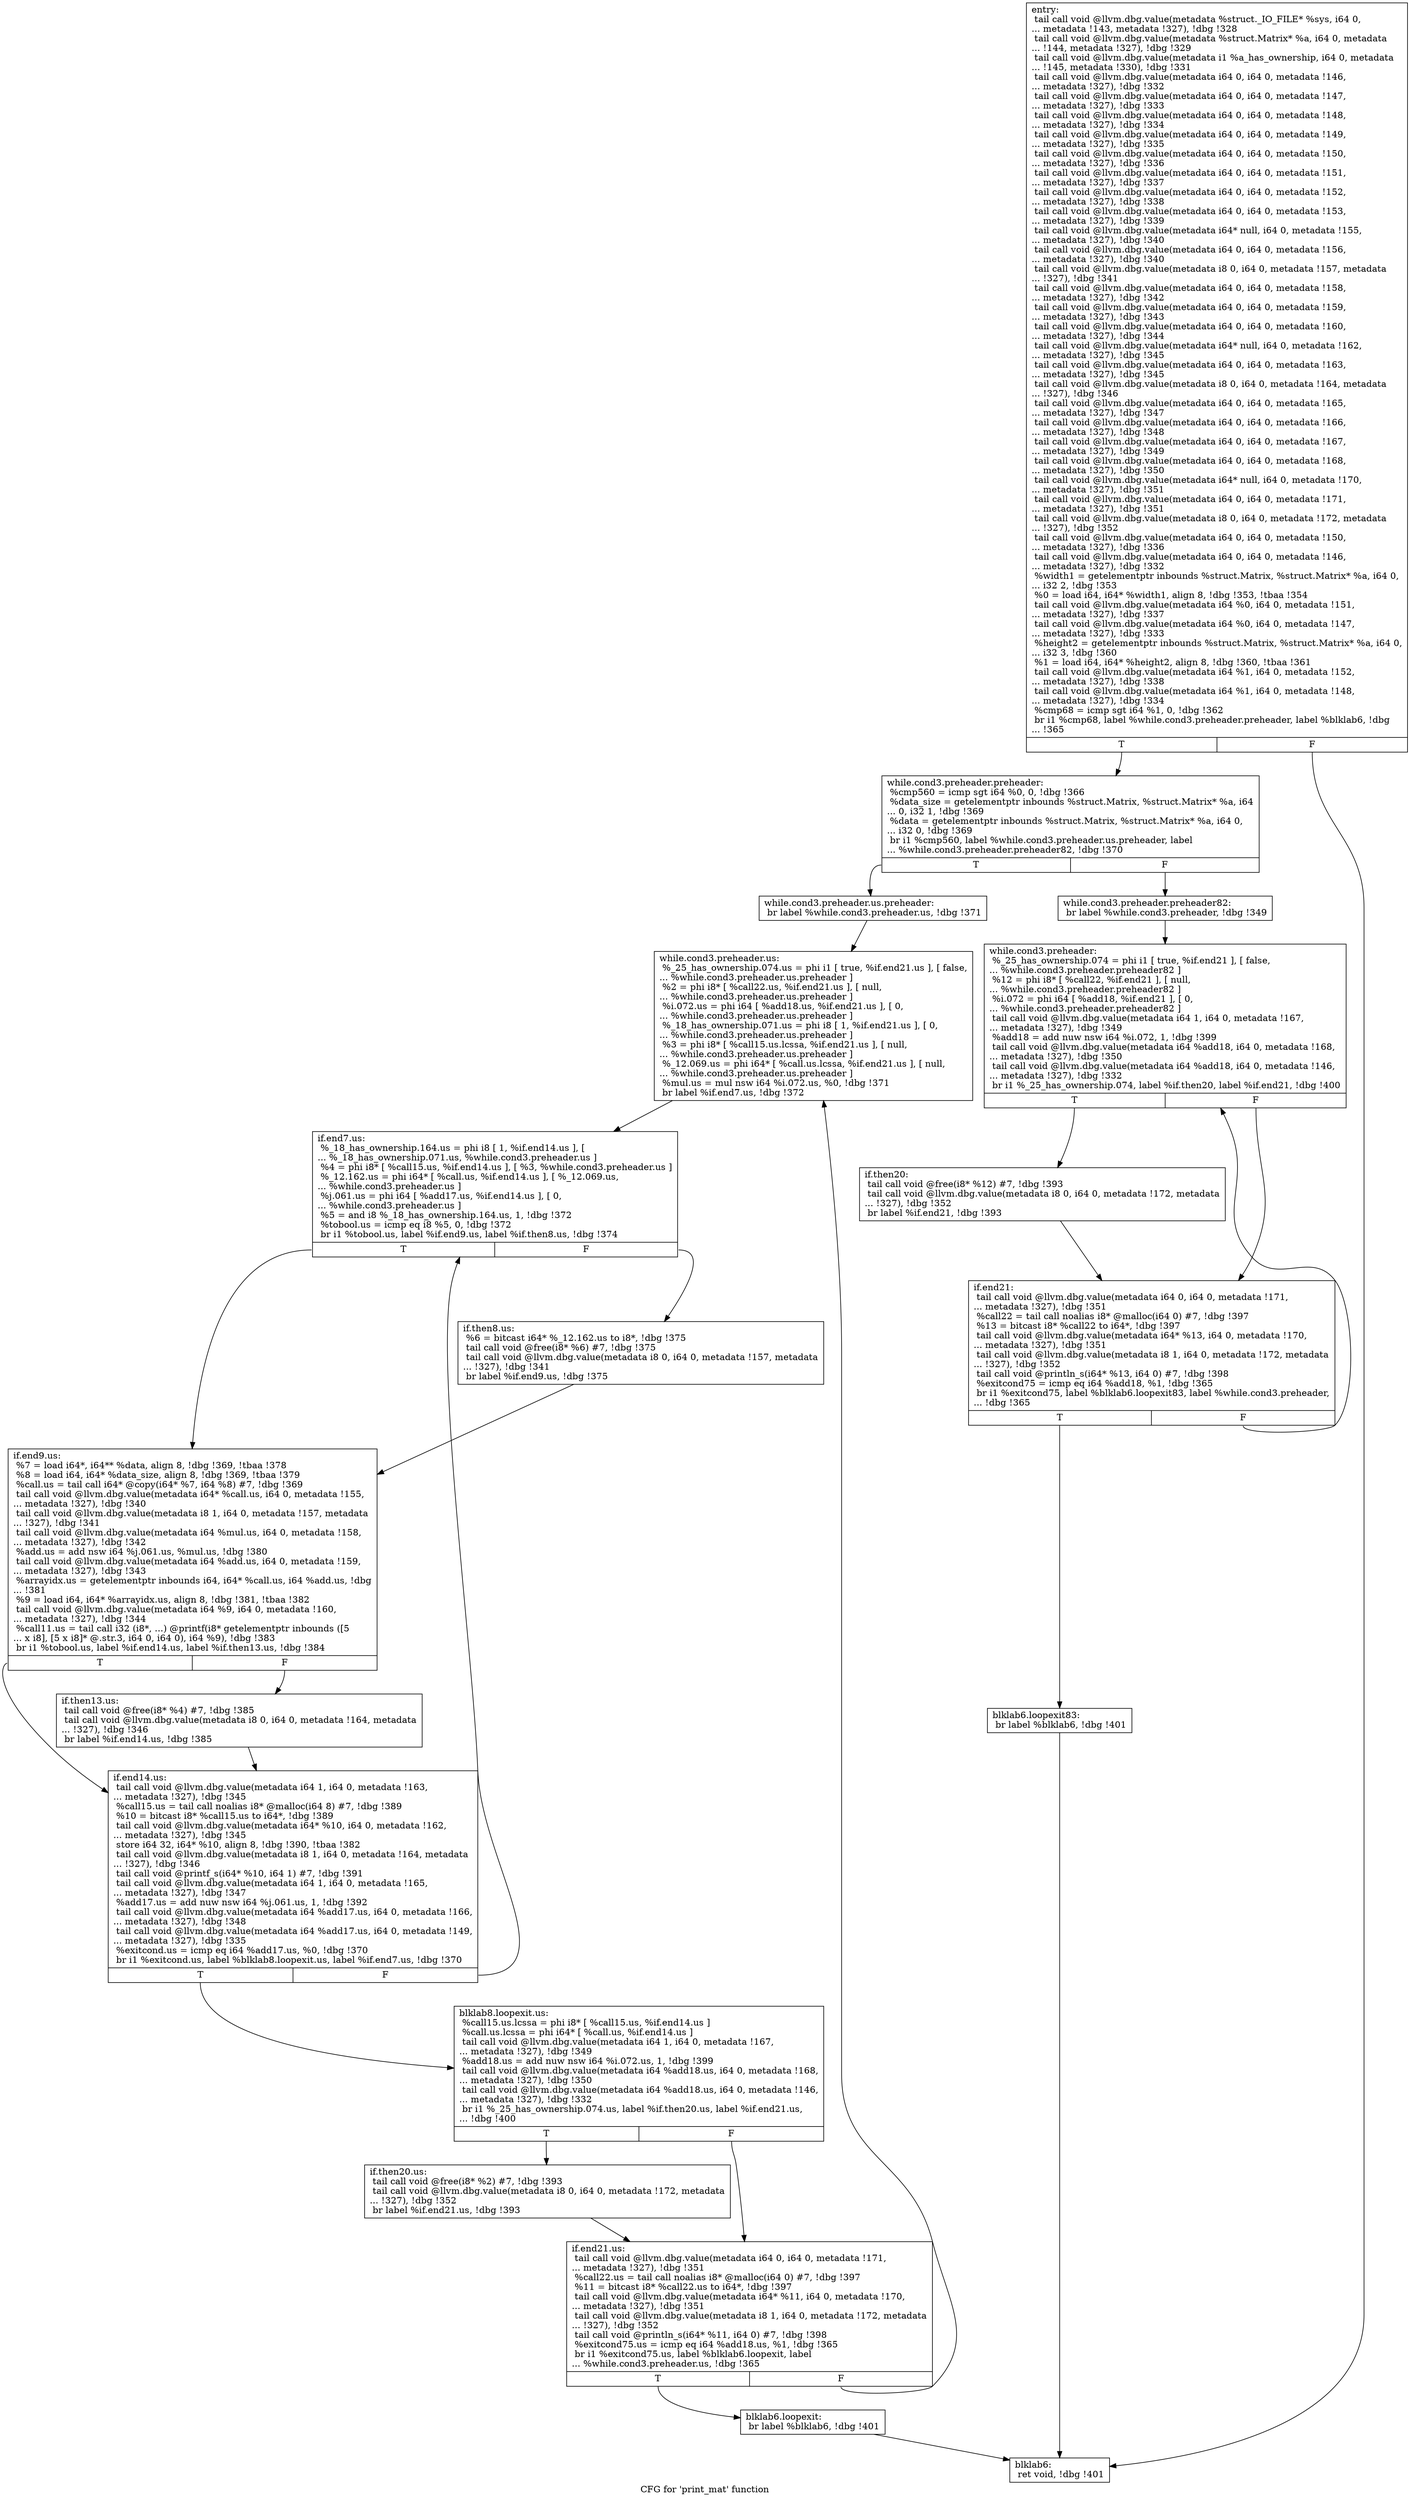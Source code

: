 digraph "CFG for 'print_mat' function" {
	label="CFG for 'print_mat' function";

	Node0x523ac20 [shape=record,label="{entry:\l  tail call void @llvm.dbg.value(metadata %struct._IO_FILE* %sys, i64 0,\l... metadata !143, metadata !327), !dbg !328\l  tail call void @llvm.dbg.value(metadata %struct.Matrix* %a, i64 0, metadata\l... !144, metadata !327), !dbg !329\l  tail call void @llvm.dbg.value(metadata i1 %a_has_ownership, i64 0, metadata\l... !145, metadata !330), !dbg !331\l  tail call void @llvm.dbg.value(metadata i64 0, i64 0, metadata !146,\l... metadata !327), !dbg !332\l  tail call void @llvm.dbg.value(metadata i64 0, i64 0, metadata !147,\l... metadata !327), !dbg !333\l  tail call void @llvm.dbg.value(metadata i64 0, i64 0, metadata !148,\l... metadata !327), !dbg !334\l  tail call void @llvm.dbg.value(metadata i64 0, i64 0, metadata !149,\l... metadata !327), !dbg !335\l  tail call void @llvm.dbg.value(metadata i64 0, i64 0, metadata !150,\l... metadata !327), !dbg !336\l  tail call void @llvm.dbg.value(metadata i64 0, i64 0, metadata !151,\l... metadata !327), !dbg !337\l  tail call void @llvm.dbg.value(metadata i64 0, i64 0, metadata !152,\l... metadata !327), !dbg !338\l  tail call void @llvm.dbg.value(metadata i64 0, i64 0, metadata !153,\l... metadata !327), !dbg !339\l  tail call void @llvm.dbg.value(metadata i64* null, i64 0, metadata !155,\l... metadata !327), !dbg !340\l  tail call void @llvm.dbg.value(metadata i64 0, i64 0, metadata !156,\l... metadata !327), !dbg !340\l  tail call void @llvm.dbg.value(metadata i8 0, i64 0, metadata !157, metadata\l... !327), !dbg !341\l  tail call void @llvm.dbg.value(metadata i64 0, i64 0, metadata !158,\l... metadata !327), !dbg !342\l  tail call void @llvm.dbg.value(metadata i64 0, i64 0, metadata !159,\l... metadata !327), !dbg !343\l  tail call void @llvm.dbg.value(metadata i64 0, i64 0, metadata !160,\l... metadata !327), !dbg !344\l  tail call void @llvm.dbg.value(metadata i64* null, i64 0, metadata !162,\l... metadata !327), !dbg !345\l  tail call void @llvm.dbg.value(metadata i64 0, i64 0, metadata !163,\l... metadata !327), !dbg !345\l  tail call void @llvm.dbg.value(metadata i8 0, i64 0, metadata !164, metadata\l... !327), !dbg !346\l  tail call void @llvm.dbg.value(metadata i64 0, i64 0, metadata !165,\l... metadata !327), !dbg !347\l  tail call void @llvm.dbg.value(metadata i64 0, i64 0, metadata !166,\l... metadata !327), !dbg !348\l  tail call void @llvm.dbg.value(metadata i64 0, i64 0, metadata !167,\l... metadata !327), !dbg !349\l  tail call void @llvm.dbg.value(metadata i64 0, i64 0, metadata !168,\l... metadata !327), !dbg !350\l  tail call void @llvm.dbg.value(metadata i64* null, i64 0, metadata !170,\l... metadata !327), !dbg !351\l  tail call void @llvm.dbg.value(metadata i64 0, i64 0, metadata !171,\l... metadata !327), !dbg !351\l  tail call void @llvm.dbg.value(metadata i8 0, i64 0, metadata !172, metadata\l... !327), !dbg !352\l  tail call void @llvm.dbg.value(metadata i64 0, i64 0, metadata !150,\l... metadata !327), !dbg !336\l  tail call void @llvm.dbg.value(metadata i64 0, i64 0, metadata !146,\l... metadata !327), !dbg !332\l  %width1 = getelementptr inbounds %struct.Matrix, %struct.Matrix* %a, i64 0,\l... i32 2, !dbg !353\l  %0 = load i64, i64* %width1, align 8, !dbg !353, !tbaa !354\l  tail call void @llvm.dbg.value(metadata i64 %0, i64 0, metadata !151,\l... metadata !327), !dbg !337\l  tail call void @llvm.dbg.value(metadata i64 %0, i64 0, metadata !147,\l... metadata !327), !dbg !333\l  %height2 = getelementptr inbounds %struct.Matrix, %struct.Matrix* %a, i64 0,\l... i32 3, !dbg !360\l  %1 = load i64, i64* %height2, align 8, !dbg !360, !tbaa !361\l  tail call void @llvm.dbg.value(metadata i64 %1, i64 0, metadata !152,\l... metadata !327), !dbg !338\l  tail call void @llvm.dbg.value(metadata i64 %1, i64 0, metadata !148,\l... metadata !327), !dbg !334\l  %cmp68 = icmp sgt i64 %1, 0, !dbg !362\l  br i1 %cmp68, label %while.cond3.preheader.preheader, label %blklab6, !dbg\l... !365\l|{<s0>T|<s1>F}}"];
	Node0x523ac20:s0 -> Node0x5248050;
	Node0x523ac20:s1 -> Node0x5248120;
	Node0x5248050 [shape=record,label="{while.cond3.preheader.preheader:                  \l  %cmp560 = icmp sgt i64 %0, 0, !dbg !366\l  %data_size = getelementptr inbounds %struct.Matrix, %struct.Matrix* %a, i64\l... 0, i32 1, !dbg !369\l  %data = getelementptr inbounds %struct.Matrix, %struct.Matrix* %a, i64 0,\l... i32 0, !dbg !369\l  br i1 %cmp560, label %while.cond3.preheader.us.preheader, label\l... %while.cond3.preheader.preheader82, !dbg !370\l|{<s0>T|<s1>F}}"];
	Node0x5248050:s0 -> Node0x5248e50;
	Node0x5248050:s1 -> Node0x523ca50;
	Node0x523ca50 [shape=record,label="{while.cond3.preheader.preheader82:                \l  br label %while.cond3.preheader, !dbg !349\l}"];
	Node0x523ca50 -> Node0x523ca00;
	Node0x5248e50 [shape=record,label="{while.cond3.preheader.us.preheader:               \l  br label %while.cond3.preheader.us, !dbg !371\l}"];
	Node0x5248e50 -> Node0x5248e00;
	Node0x5248e00 [shape=record,label="{while.cond3.preheader.us:                         \l  %_25_has_ownership.074.us = phi i1 [ true, %if.end21.us ], [ false,\l... %while.cond3.preheader.us.preheader ]\l  %2 = phi i8* [ %call22.us, %if.end21.us ], [ null,\l... %while.cond3.preheader.us.preheader ]\l  %i.072.us = phi i64 [ %add18.us, %if.end21.us ], [ 0,\l... %while.cond3.preheader.us.preheader ]\l  %_18_has_ownership.071.us = phi i8 [ 1, %if.end21.us ], [ 0,\l... %while.cond3.preheader.us.preheader ]\l  %3 = phi i8* [ %call15.us.lcssa, %if.end21.us ], [ null,\l... %while.cond3.preheader.us.preheader ]\l  %_12.069.us = phi i64* [ %call.us.lcssa, %if.end21.us ], [ null,\l... %while.cond3.preheader.us.preheader ]\l  %mul.us = mul nsw i64 %i.072.us, %0, !dbg !371\l  br label %if.end7.us, !dbg !372\l}"];
	Node0x5248e00 -> Node0x524ac40;
	Node0x524ac40 [shape=record,label="{if.end7.us:                                       \l  %_18_has_ownership.164.us = phi i8 [ 1, %if.end14.us ], [\l... %_18_has_ownership.071.us, %while.cond3.preheader.us ]\l  %4 = phi i8* [ %call15.us, %if.end14.us ], [ %3, %while.cond3.preheader.us ]\l  %_12.162.us = phi i64* [ %call.us, %if.end14.us ], [ %_12.069.us,\l... %while.cond3.preheader.us ]\l  %j.061.us = phi i64 [ %add17.us, %if.end14.us ], [ 0,\l... %while.cond3.preheader.us ]\l  %5 = and i8 %_18_has_ownership.164.us, 1, !dbg !372\l  %tobool.us = icmp eq i8 %5, 0, !dbg !372\l  br i1 %tobool.us, label %if.end9.us, label %if.then8.us, !dbg !374\l|{<s0>T|<s1>F}}"];
	Node0x524ac40:s0 -> Node0x524be40;
	Node0x524ac40:s1 -> Node0x524bec0;
	Node0x524bec0 [shape=record,label="{if.then8.us:                                      \l  %6 = bitcast i64* %_12.162.us to i8*, !dbg !375\l  tail call void @free(i8* %6) #7, !dbg !375\l  tail call void @llvm.dbg.value(metadata i8 0, i64 0, metadata !157, metadata\l... !327), !dbg !341\l  br label %if.end9.us, !dbg !375\l}"];
	Node0x524bec0 -> Node0x524be40;
	Node0x524be40 [shape=record,label="{if.end9.us:                                       \l  %7 = load i64*, i64** %data, align 8, !dbg !369, !tbaa !378\l  %8 = load i64, i64* %data_size, align 8, !dbg !369, !tbaa !379\l  %call.us = tail call i64* @copy(i64* %7, i64 %8) #7, !dbg !369\l  tail call void @llvm.dbg.value(metadata i64* %call.us, i64 0, metadata !155,\l... metadata !327), !dbg !340\l  tail call void @llvm.dbg.value(metadata i8 1, i64 0, metadata !157, metadata\l... !327), !dbg !341\l  tail call void @llvm.dbg.value(metadata i64 %mul.us, i64 0, metadata !158,\l... metadata !327), !dbg !342\l  %add.us = add nsw i64 %j.061.us, %mul.us, !dbg !380\l  tail call void @llvm.dbg.value(metadata i64 %add.us, i64 0, metadata !159,\l... metadata !327), !dbg !343\l  %arrayidx.us = getelementptr inbounds i64, i64* %call.us, i64 %add.us, !dbg\l... !381\l  %9 = load i64, i64* %arrayidx.us, align 8, !dbg !381, !tbaa !382\l  tail call void @llvm.dbg.value(metadata i64 %9, i64 0, metadata !160,\l... metadata !327), !dbg !344\l  %call11.us = tail call i32 (i8*, ...) @printf(i8* getelementptr inbounds ([5\l... x i8], [5 x i8]* @.str.3, i64 0, i64 0), i64 %9), !dbg !383\l  br i1 %tobool.us, label %if.end14.us, label %if.then13.us, !dbg !384\l|{<s0>T|<s1>F}}"];
	Node0x524be40:s0 -> Node0x524a2f0;
	Node0x524be40:s1 -> Node0x52501e0;
	Node0x52501e0 [shape=record,label="{if.then13.us:                                     \l  tail call void @free(i8* %4) #7, !dbg !385\l  tail call void @llvm.dbg.value(metadata i8 0, i64 0, metadata !164, metadata\l... !327), !dbg !346\l  br label %if.end14.us, !dbg !385\l}"];
	Node0x52501e0 -> Node0x524a2f0;
	Node0x524a2f0 [shape=record,label="{if.end14.us:                                      \l  tail call void @llvm.dbg.value(metadata i64 1, i64 0, metadata !163,\l... metadata !327), !dbg !345\l  %call15.us = tail call noalias i8* @malloc(i64 8) #7, !dbg !389\l  %10 = bitcast i8* %call15.us to i64*, !dbg !389\l  tail call void @llvm.dbg.value(metadata i64* %10, i64 0, metadata !162,\l... metadata !327), !dbg !345\l  store i64 32, i64* %10, align 8, !dbg !390, !tbaa !382\l  tail call void @llvm.dbg.value(metadata i8 1, i64 0, metadata !164, metadata\l... !327), !dbg !346\l  tail call void @printf_s(i64* %10, i64 1) #7, !dbg !391\l  tail call void @llvm.dbg.value(metadata i64 1, i64 0, metadata !165,\l... metadata !327), !dbg !347\l  %add17.us = add nuw nsw i64 %j.061.us, 1, !dbg !392\l  tail call void @llvm.dbg.value(metadata i64 %add17.us, i64 0, metadata !166,\l... metadata !327), !dbg !348\l  tail call void @llvm.dbg.value(metadata i64 %add17.us, i64 0, metadata !149,\l... metadata !327), !dbg !335\l  %exitcond.us = icmp eq i64 %add17.us, %0, !dbg !370\l  br i1 %exitcond.us, label %blklab8.loopexit.us, label %if.end7.us, !dbg !370\l|{<s0>T|<s1>F}}"];
	Node0x524a2f0:s0 -> Node0x52544a0;
	Node0x524a2f0:s1 -> Node0x524ac40;
	Node0x52545f0 [shape=record,label="{if.then20.us:                                     \l  tail call void @free(i8* %2) #7, !dbg !393\l  tail call void @llvm.dbg.value(metadata i8 0, i64 0, metadata !172, metadata\l... !327), !dbg !352\l  br label %if.end21.us, !dbg !393\l}"];
	Node0x52545f0 -> Node0x52493a0;
	Node0x52493a0 [shape=record,label="{if.end21.us:                                      \l  tail call void @llvm.dbg.value(metadata i64 0, i64 0, metadata !171,\l... metadata !327), !dbg !351\l  %call22.us = tail call noalias i8* @malloc(i64 0) #7, !dbg !397\l  %11 = bitcast i8* %call22.us to i64*, !dbg !397\l  tail call void @llvm.dbg.value(metadata i64* %11, i64 0, metadata !170,\l... metadata !327), !dbg !351\l  tail call void @llvm.dbg.value(metadata i8 1, i64 0, metadata !172, metadata\l... !327), !dbg !352\l  tail call void @println_s(i64* %11, i64 0) #7, !dbg !398\l  %exitcond75.us = icmp eq i64 %add18.us, %1, !dbg !365\l  br i1 %exitcond75.us, label %blklab6.loopexit, label\l... %while.cond3.preheader.us, !dbg !365\l|{<s0>T|<s1>F}}"];
	Node0x52493a0:s0 -> Node0x5256c20;
	Node0x52493a0:s1 -> Node0x5248e00;
	Node0x52544a0 [shape=record,label="{blklab8.loopexit.us:                              \l  %call15.us.lcssa = phi i8* [ %call15.us, %if.end14.us ]\l  %call.us.lcssa = phi i64* [ %call.us, %if.end14.us ]\l  tail call void @llvm.dbg.value(metadata i64 1, i64 0, metadata !167,\l... metadata !327), !dbg !349\l  %add18.us = add nuw nsw i64 %i.072.us, 1, !dbg !399\l  tail call void @llvm.dbg.value(metadata i64 %add18.us, i64 0, metadata !168,\l... metadata !327), !dbg !350\l  tail call void @llvm.dbg.value(metadata i64 %add18.us, i64 0, metadata !146,\l... metadata !327), !dbg !332\l  br i1 %_25_has_ownership.074.us, label %if.then20.us, label %if.end21.us,\l... !dbg !400\l|{<s0>T|<s1>F}}"];
	Node0x52544a0:s0 -> Node0x52545f0;
	Node0x52544a0:s1 -> Node0x52493a0;
	Node0x523ca00 [shape=record,label="{while.cond3.preheader:                            \l  %_25_has_ownership.074 = phi i1 [ true, %if.end21 ], [ false,\l... %while.cond3.preheader.preheader82 ]\l  %12 = phi i8* [ %call22, %if.end21 ], [ null,\l... %while.cond3.preheader.preheader82 ]\l  %i.072 = phi i64 [ %add18, %if.end21 ], [ 0,\l... %while.cond3.preheader.preheader82 ]\l  tail call void @llvm.dbg.value(metadata i64 1, i64 0, metadata !167,\l... metadata !327), !dbg !349\l  %add18 = add nuw nsw i64 %i.072, 1, !dbg !399\l  tail call void @llvm.dbg.value(metadata i64 %add18, i64 0, metadata !168,\l... metadata !327), !dbg !350\l  tail call void @llvm.dbg.value(metadata i64 %add18, i64 0, metadata !146,\l... metadata !327), !dbg !332\l  br i1 %_25_has_ownership.074, label %if.then20, label %if.end21, !dbg !400\l|{<s0>T|<s1>F}}"];
	Node0x523ca00:s0 -> Node0x5258c60;
	Node0x523ca00:s1 -> Node0x5256cb0;
	Node0x5258c60 [shape=record,label="{if.then20:                                        \l  tail call void @free(i8* %12) #7, !dbg !393\l  tail call void @llvm.dbg.value(metadata i8 0, i64 0, metadata !172, metadata\l... !327), !dbg !352\l  br label %if.end21, !dbg !393\l}"];
	Node0x5258c60 -> Node0x5256cb0;
	Node0x5256cb0 [shape=record,label="{if.end21:                                         \l  tail call void @llvm.dbg.value(metadata i64 0, i64 0, metadata !171,\l... metadata !327), !dbg !351\l  %call22 = tail call noalias i8* @malloc(i64 0) #7, !dbg !397\l  %13 = bitcast i8* %call22 to i64*, !dbg !397\l  tail call void @llvm.dbg.value(metadata i64* %13, i64 0, metadata !170,\l... metadata !327), !dbg !351\l  tail call void @llvm.dbg.value(metadata i8 1, i64 0, metadata !172, metadata\l... !327), !dbg !352\l  tail call void @println_s(i64* %13, i64 0) #7, !dbg !398\l  %exitcond75 = icmp eq i64 %add18, %1, !dbg !365\l  br i1 %exitcond75, label %blklab6.loopexit83, label %while.cond3.preheader,\l... !dbg !365\l|{<s0>T|<s1>F}}"];
	Node0x5256cb0:s0 -> Node0x52598b0;
	Node0x5256cb0:s1 -> Node0x523ca00;
	Node0x5256c20 [shape=record,label="{blklab6.loopexit:                                 \l  br label %blklab6, !dbg !401\l}"];
	Node0x5256c20 -> Node0x5248120;
	Node0x52598b0 [shape=record,label="{blklab6.loopexit83:                               \l  br label %blklab6, !dbg !401\l}"];
	Node0x52598b0 -> Node0x5248120;
	Node0x5248120 [shape=record,label="{blklab6:                                          \l  ret void, !dbg !401\l}"];
}
